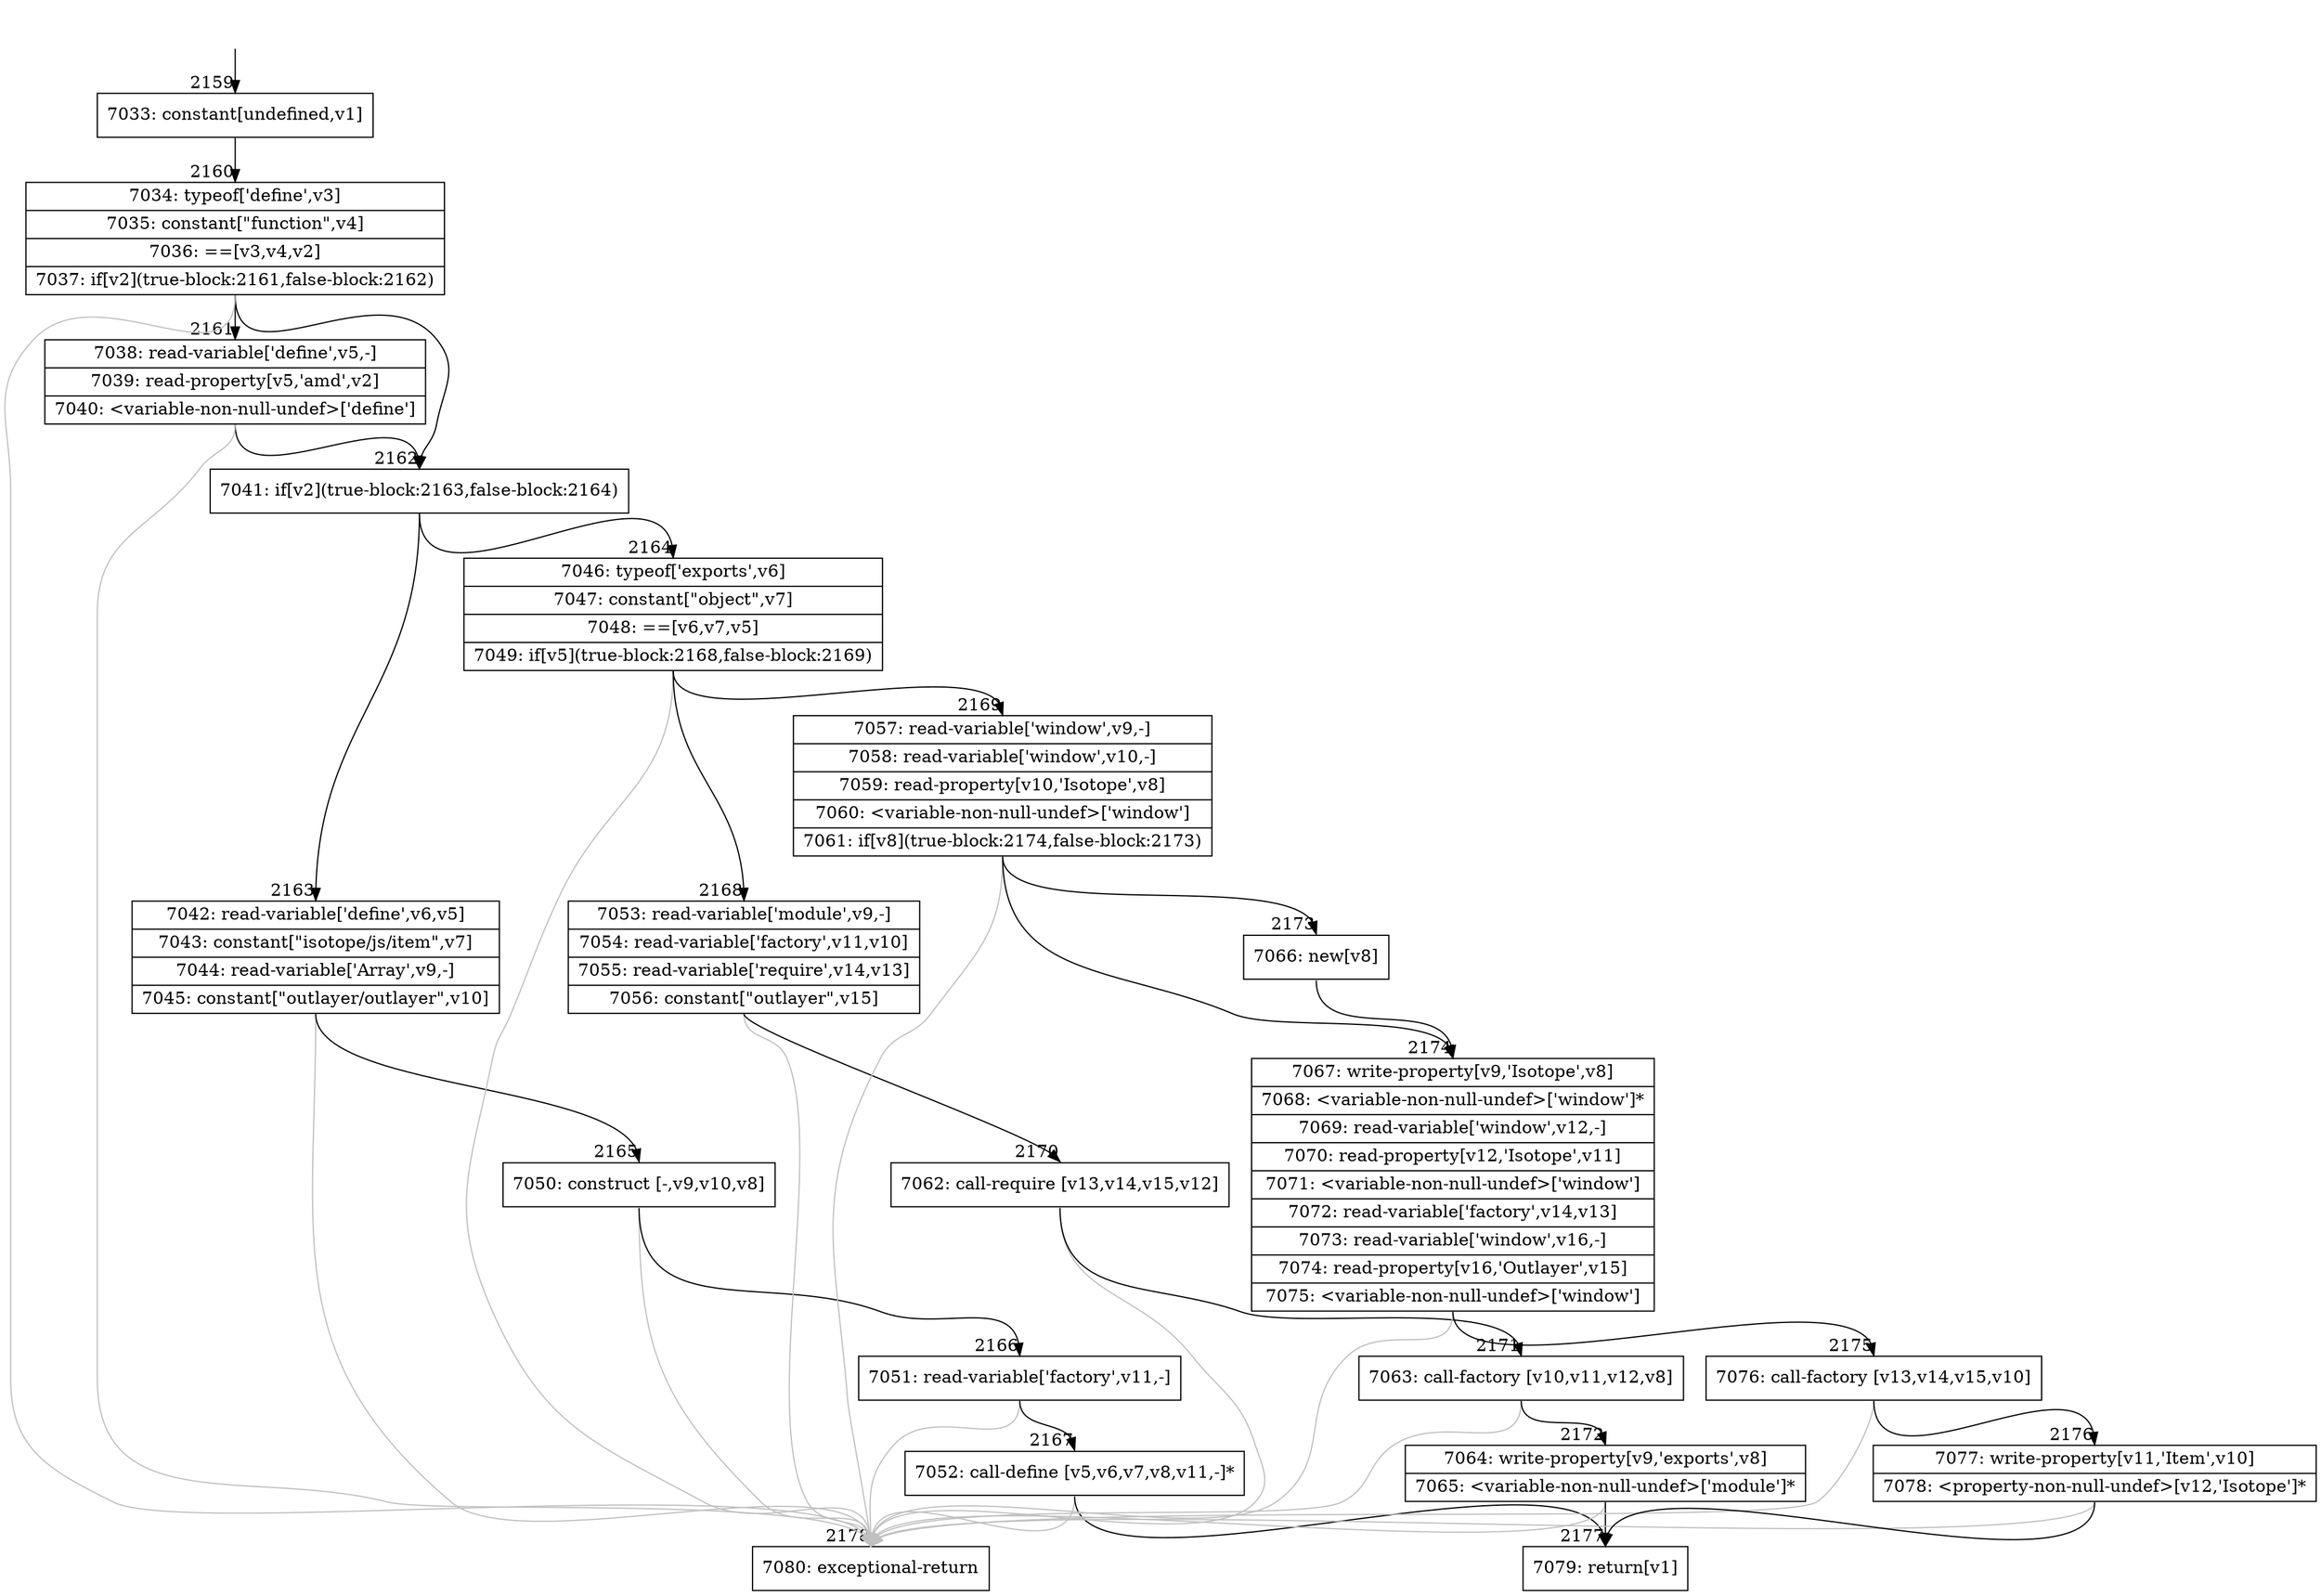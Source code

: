 digraph {
rankdir="TD"
BB_entry196[shape=none,label=""];
BB_entry196 -> BB2159 [tailport=s, headport=n, headlabel="    2159"]
BB2159 [shape=record label="{7033: constant[undefined,v1]}" ] 
BB2159 -> BB2160 [tailport=s, headport=n, headlabel="      2160"]
BB2160 [shape=record label="{7034: typeof['define',v3]|7035: constant[\"function\",v4]|7036: ==[v3,v4,v2]|7037: if[v2](true-block:2161,false-block:2162)}" ] 
BB2160 -> BB2162 [tailport=s, headport=n, headlabel="      2162"]
BB2160 -> BB2161 [tailport=s, headport=n, headlabel="      2161"]
BB2160 -> BB2178 [tailport=s, headport=n, color=gray, headlabel="      2178"]
BB2161 [shape=record label="{7038: read-variable['define',v5,-]|7039: read-property[v5,'amd',v2]|7040: \<variable-non-null-undef\>['define']}" ] 
BB2161 -> BB2162 [tailport=s, headport=n]
BB2161 -> BB2178 [tailport=s, headport=n, color=gray]
BB2162 [shape=record label="{7041: if[v2](true-block:2163,false-block:2164)}" ] 
BB2162 -> BB2163 [tailport=s, headport=n, headlabel="      2163"]
BB2162 -> BB2164 [tailport=s, headport=n, headlabel="      2164"]
BB2163 [shape=record label="{7042: read-variable['define',v6,v5]|7043: constant[\"isotope/js/item\",v7]|7044: read-variable['Array',v9,-]|7045: constant[\"outlayer/outlayer\",v10]}" ] 
BB2163 -> BB2165 [tailport=s, headport=n, headlabel="      2165"]
BB2163 -> BB2178 [tailport=s, headport=n, color=gray]
BB2164 [shape=record label="{7046: typeof['exports',v6]|7047: constant[\"object\",v7]|7048: ==[v6,v7,v5]|7049: if[v5](true-block:2168,false-block:2169)}" ] 
BB2164 -> BB2168 [tailport=s, headport=n, headlabel="      2168"]
BB2164 -> BB2169 [tailport=s, headport=n, headlabel="      2169"]
BB2164 -> BB2178 [tailport=s, headport=n, color=gray]
BB2165 [shape=record label="{7050: construct [-,v9,v10,v8]}" ] 
BB2165 -> BB2166 [tailport=s, headport=n, headlabel="      2166"]
BB2165 -> BB2178 [tailport=s, headport=n, color=gray]
BB2166 [shape=record label="{7051: read-variable['factory',v11,-]}" ] 
BB2166 -> BB2167 [tailport=s, headport=n, headlabel="      2167"]
BB2166 -> BB2178 [tailport=s, headport=n, color=gray]
BB2167 [shape=record label="{7052: call-define [v5,v6,v7,v8,v11,-]*}" ] 
BB2167 -> BB2177 [tailport=s, headport=n, headlabel="      2177"]
BB2167 -> BB2178 [tailport=s, headport=n, color=gray]
BB2168 [shape=record label="{7053: read-variable['module',v9,-]|7054: read-variable['factory',v11,v10]|7055: read-variable['require',v14,v13]|7056: constant[\"outlayer\",v15]}" ] 
BB2168 -> BB2170 [tailport=s, headport=n, headlabel="      2170"]
BB2168 -> BB2178 [tailport=s, headport=n, color=gray]
BB2169 [shape=record label="{7057: read-variable['window',v9,-]|7058: read-variable['window',v10,-]|7059: read-property[v10,'Isotope',v8]|7060: \<variable-non-null-undef\>['window']|7061: if[v8](true-block:2174,false-block:2173)}" ] 
BB2169 -> BB2174 [tailport=s, headport=n, headlabel="      2174"]
BB2169 -> BB2173 [tailport=s, headport=n, headlabel="      2173"]
BB2169 -> BB2178 [tailport=s, headport=n, color=gray]
BB2170 [shape=record label="{7062: call-require [v13,v14,v15,v12]}" ] 
BB2170 -> BB2171 [tailport=s, headport=n, headlabel="      2171"]
BB2170 -> BB2178 [tailport=s, headport=n, color=gray]
BB2171 [shape=record label="{7063: call-factory [v10,v11,v12,v8]}" ] 
BB2171 -> BB2172 [tailport=s, headport=n, headlabel="      2172"]
BB2171 -> BB2178 [tailport=s, headport=n, color=gray]
BB2172 [shape=record label="{7064: write-property[v9,'exports',v8]|7065: \<variable-non-null-undef\>['module']*}" ] 
BB2172 -> BB2177 [tailport=s, headport=n]
BB2172 -> BB2178 [tailport=s, headport=n, color=gray]
BB2173 [shape=record label="{7066: new[v8]}" ] 
BB2173 -> BB2174 [tailport=s, headport=n]
BB2174 [shape=record label="{7067: write-property[v9,'Isotope',v8]|7068: \<variable-non-null-undef\>['window']*|7069: read-variable['window',v12,-]|7070: read-property[v12,'Isotope',v11]|7071: \<variable-non-null-undef\>['window']|7072: read-variable['factory',v14,v13]|7073: read-variable['window',v16,-]|7074: read-property[v16,'Outlayer',v15]|7075: \<variable-non-null-undef\>['window']}" ] 
BB2174 -> BB2175 [tailport=s, headport=n, headlabel="      2175"]
BB2174 -> BB2178 [tailport=s, headport=n, color=gray]
BB2175 [shape=record label="{7076: call-factory [v13,v14,v15,v10]}" ] 
BB2175 -> BB2176 [tailport=s, headport=n, headlabel="      2176"]
BB2175 -> BB2178 [tailport=s, headport=n, color=gray]
BB2176 [shape=record label="{7077: write-property[v11,'Item',v10]|7078: \<property-non-null-undef\>[v12,'Isotope']*}" ] 
BB2176 -> BB2177 [tailport=s, headport=n]
BB2176 -> BB2178 [tailport=s, headport=n, color=gray]
BB2177 [shape=record label="{7079: return[v1]}" ] 
BB2178 [shape=record label="{7080: exceptional-return}" ] 
//#$~ 3010
}
